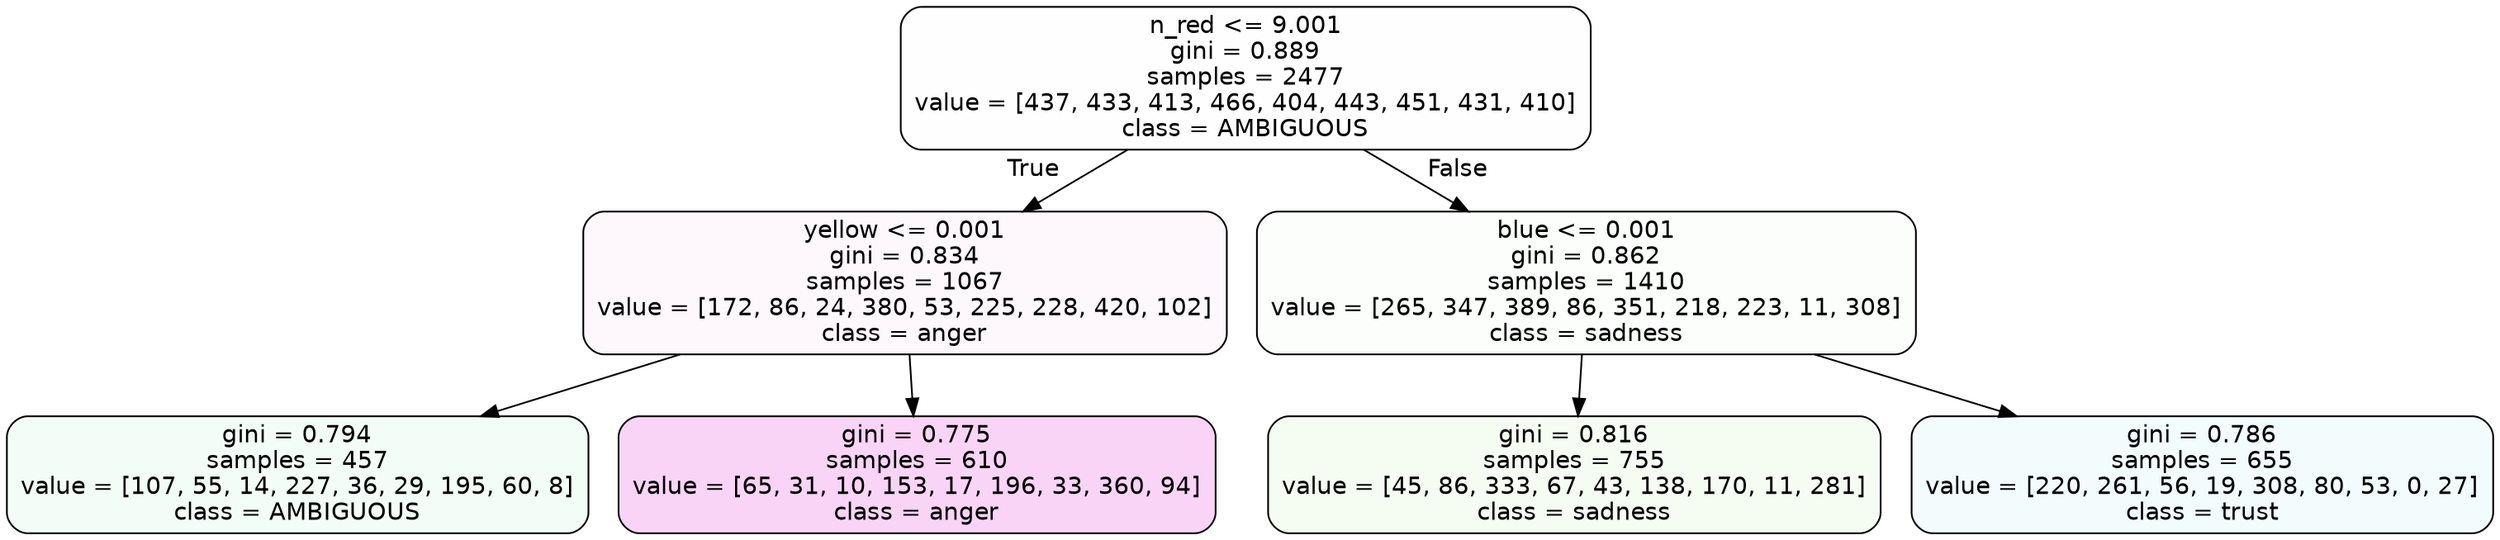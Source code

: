 digraph Tree {
node [shape=box, style="filled, rounded", color="black", fontname=helvetica] ;
edge [fontname=helvetica] ;
0 [label="n_red <= 9.001\ngini = 0.889\nsamples = 2477\nvalue = [437, 433, 413, 466, 404, 443, 451, 431, 410]\nclass = AMBIGUOUS", fillcolor="#39e58101"] ;
1 [label="yellow <= 0.001\ngini = 0.834\nsamples = 1067\nvalue = [172, 86, 24, 380, 53, 225, 228, 420, 102]\nclass = anger", fillcolor="#e539d708"] ;
0 -> 1 [labeldistance=2.5, labelangle=45, headlabel="True"] ;
2 [label="gini = 0.794\nsamples = 457\nvalue = [107, 55, 14, 227, 36, 29, 195, 60, 8]\nclass = AMBIGUOUS", fillcolor="#39e5810f"] ;
1 -> 2 ;
3 [label="gini = 0.775\nsamples = 610\nvalue = [65, 31, 10, 153, 17, 196, 33, 360, 94]\nclass = anger", fillcolor="#e539d737"] ;
1 -> 3 ;
4 [label="blue <= 0.001\ngini = 0.862\nsamples = 1410\nvalue = [265, 347, 389, 86, 351, 218, 223, 11, 308]\nclass = sadness", fillcolor="#64e53905"] ;
0 -> 4 [labeldistance=2.5, labelangle=-45, headlabel="False"] ;
5 [label="gini = 0.816\nsamples = 755\nvalue = [45, 86, 333, 67, 43, 138, 170, 11, 281]\nclass = sadness", fillcolor="#64e5390f"] ;
4 -> 5 ;
6 [label="gini = 0.786\nsamples = 655\nvalue = [220, 261, 56, 19, 308, 80, 53, 0, 27]\nclass = trust", fillcolor="#39d7e510"] ;
4 -> 6 ;
}